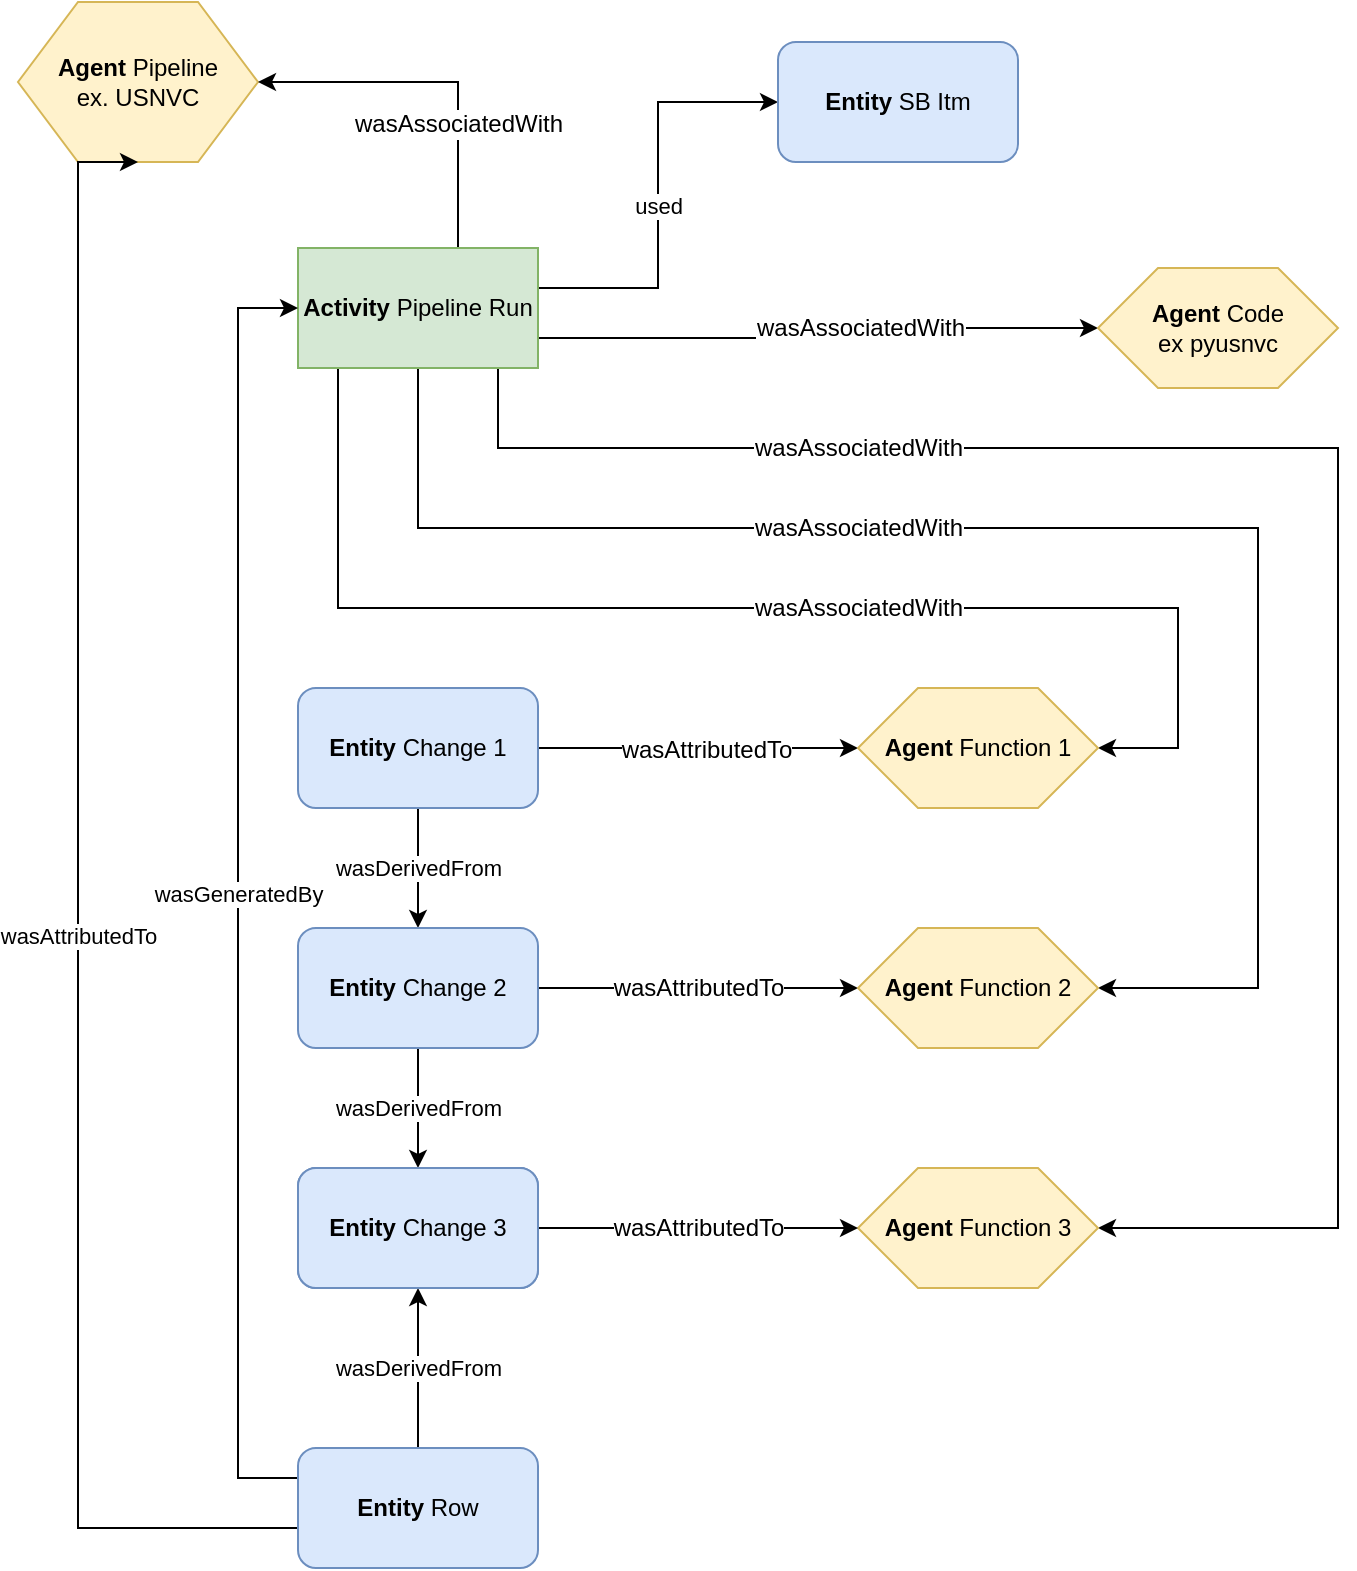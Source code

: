 <mxfile version="12.1.4" type="device" pages="1"><diagram id="0tl3v6qDf67NswkEvc6C" name="Page-1"><mxGraphModel dx="690" dy="731" grid="1" gridSize="10" guides="1" tooltips="1" connect="1" arrows="1" fold="1" page="1" pageScale="1" pageWidth="850" pageHeight="1100" math="0" shadow="0"><root><mxCell id="0"/><mxCell id="1" parent="0"/><mxCell id="I8bwFhItfGBIMIAxTISR-4" value="&lt;b&gt;Agent&lt;/b&gt; Pipeline&lt;br&gt;ex. USNVC" style="shape=hexagon;perimeter=hexagonPerimeter2;whiteSpace=wrap;html=1;fillColor=#fff2cc;strokeColor=#d6b656;" vertex="1" parent="1"><mxGeometry x="20" y="17" width="120" height="80" as="geometry"/></mxCell><mxCell id="I8bwFhItfGBIMIAxTISR-6" style="edgeStyle=orthogonalEdgeStyle;rounded=0;orthogonalLoop=1;jettySize=auto;html=1;exitX=0.5;exitY=0;exitDx=0;exitDy=0;entryX=1;entryY=0.5;entryDx=0;entryDy=0;" edge="1" parent="1" source="I8bwFhItfGBIMIAxTISR-5" target="I8bwFhItfGBIMIAxTISR-4"><mxGeometry relative="1" as="geometry"><mxPoint x="180" y="40" as="targetPoint"/><Array as="points"><mxPoint x="240" y="140"/><mxPoint x="240" y="57"/></Array></mxGeometry></mxCell><mxCell id="I8bwFhItfGBIMIAxTISR-7" value="wasAssociatedWith" style="text;html=1;resizable=0;points=[];align=center;verticalAlign=middle;labelBackgroundColor=#ffffff;" vertex="1" connectable="0" parent="I8bwFhItfGBIMIAxTISR-6"><mxGeometry x="-0.086" y="3" relative="1" as="geometry"><mxPoint x="3" y="11" as="offset"/></mxGeometry></mxCell><mxCell id="I8bwFhItfGBIMIAxTISR-16" value="used" style="edgeStyle=orthogonalEdgeStyle;rounded=0;orthogonalLoop=1;jettySize=auto;html=1;exitX=1;exitY=0.5;exitDx=0;exitDy=0;entryX=0;entryY=0.5;entryDx=0;entryDy=0;" edge="1" parent="1" source="I8bwFhItfGBIMIAxTISR-5" target="I8bwFhItfGBIMIAxTISR-8"><mxGeometry relative="1" as="geometry"><Array as="points"><mxPoint x="280" y="160"/><mxPoint x="340" y="160"/><mxPoint x="340" y="67"/></Array></mxGeometry></mxCell><mxCell id="I8bwFhItfGBIMIAxTISR-71" style="edgeStyle=orthogonalEdgeStyle;rounded=0;orthogonalLoop=1;jettySize=auto;html=1;exitX=1;exitY=0.75;exitDx=0;exitDy=0;fontColor=#FF3333;" edge="1" parent="1" source="I8bwFhItfGBIMIAxTISR-5" target="I8bwFhItfGBIMIAxTISR-62"><mxGeometry relative="1" as="geometry"/></mxCell><mxCell id="I8bwFhItfGBIMIAxTISR-72" value="&lt;span style=&quot;color: rgb(0 , 0 , 0)&quot;&gt;wasAssociatedWith&lt;/span&gt;" style="text;html=1;resizable=0;points=[];align=center;verticalAlign=middle;labelBackgroundColor=#ffffff;fontColor=#FF3333;" vertex="1" connectable="0" parent="I8bwFhItfGBIMIAxTISR-71"><mxGeometry x="0.07" y="-3" relative="1" as="geometry"><mxPoint x="13" y="-3" as="offset"/></mxGeometry></mxCell><mxCell id="I8bwFhItfGBIMIAxTISR-96" style="edgeStyle=orthogonalEdgeStyle;rounded=0;orthogonalLoop=1;jettySize=auto;html=1;exitX=0.25;exitY=1;exitDx=0;exitDy=0;fontColor=#FF3333;entryX=1;entryY=0.5;entryDx=0;entryDy=0;" edge="1" parent="1" source="I8bwFhItfGBIMIAxTISR-5" target="I8bwFhItfGBIMIAxTISR-50"><mxGeometry relative="1" as="geometry"><mxPoint x="600" y="360" as="targetPoint"/><Array as="points"><mxPoint x="180" y="200"/><mxPoint x="180" y="320"/><mxPoint x="600" y="320"/><mxPoint x="600" y="390"/></Array></mxGeometry></mxCell><mxCell id="I8bwFhItfGBIMIAxTISR-101" value="&lt;span style=&quot;color: rgb(0 , 0 , 0)&quot;&gt;wasAssociatedWith&lt;/span&gt;" style="text;html=1;resizable=0;points=[];align=center;verticalAlign=middle;labelBackgroundColor=#ffffff;fontColor=#FF3333;" vertex="1" connectable="0" parent="I8bwFhItfGBIMIAxTISR-96"><mxGeometry x="0.142" y="-2" relative="1" as="geometry"><mxPoint x="13" y="-2" as="offset"/></mxGeometry></mxCell><mxCell id="I8bwFhItfGBIMIAxTISR-97" style="edgeStyle=orthogonalEdgeStyle;rounded=0;orthogonalLoop=1;jettySize=auto;html=1;exitX=0.5;exitY=1;exitDx=0;exitDy=0;entryX=1;entryY=0.5;entryDx=0;entryDy=0;fontColor=#FF3333;" edge="1" parent="1" source="I8bwFhItfGBIMIAxTISR-5" target="I8bwFhItfGBIMIAxTISR-55"><mxGeometry relative="1" as="geometry"><Array as="points"><mxPoint x="220" y="280"/><mxPoint x="640" y="280"/><mxPoint x="640" y="510"/></Array></mxGeometry></mxCell><mxCell id="I8bwFhItfGBIMIAxTISR-100" value="&lt;span style=&quot;color: rgb(0 , 0 , 0)&quot;&gt;wasAssociatedWith&lt;/span&gt;" style="text;html=1;resizable=0;points=[];align=center;verticalAlign=middle;labelBackgroundColor=#ffffff;fontColor=#FF3333;" vertex="1" connectable="0" parent="I8bwFhItfGBIMIAxTISR-97"><mxGeometry x="-0.299" y="4" relative="1" as="geometry"><mxPoint x="16" y="4" as="offset"/></mxGeometry></mxCell><mxCell id="I8bwFhItfGBIMIAxTISR-98" style="edgeStyle=orthogonalEdgeStyle;rounded=0;orthogonalLoop=1;jettySize=auto;html=1;exitX=0.75;exitY=1;exitDx=0;exitDy=0;entryX=1;entryY=0.5;entryDx=0;entryDy=0;fontColor=#FF3333;" edge="1" parent="1" source="I8bwFhItfGBIMIAxTISR-5" target="I8bwFhItfGBIMIAxTISR-59"><mxGeometry relative="1" as="geometry"><Array as="points"><mxPoint x="260" y="200"/><mxPoint x="260" y="240"/><mxPoint x="680" y="240"/><mxPoint x="680" y="630"/></Array></mxGeometry></mxCell><mxCell id="I8bwFhItfGBIMIAxTISR-99" value="&lt;font color=&quot;#000000&quot;&gt;wasAssociatedWith&lt;/font&gt;" style="text;html=1;resizable=0;points=[];align=center;verticalAlign=middle;labelBackgroundColor=#ffffff;fontColor=#FF3333;" vertex="1" connectable="0" parent="I8bwFhItfGBIMIAxTISR-98"><mxGeometry x="-0.541" y="1" relative="1" as="geometry"><mxPoint x="5" y="1" as="offset"/></mxGeometry></mxCell><mxCell id="I8bwFhItfGBIMIAxTISR-5" value="&lt;b&gt;Activity&lt;/b&gt;&amp;nbsp;Pipeline Run" style="rounded=0;whiteSpace=wrap;html=1;fillColor=#d5e8d4;strokeColor=#82b366;" vertex="1" parent="1"><mxGeometry x="160" y="140" width="120" height="60" as="geometry"/></mxCell><mxCell id="I8bwFhItfGBIMIAxTISR-8" value="&lt;b&gt;Entity&lt;/b&gt;&amp;nbsp;SB Itm" style="rounded=1;whiteSpace=wrap;html=1;fillColor=#dae8fc;strokeColor=#6c8ebf;" vertex="1" parent="1"><mxGeometry x="400" y="37" width="120" height="60" as="geometry"/></mxCell><mxCell id="I8bwFhItfGBIMIAxTISR-83" style="edgeStyle=orthogonalEdgeStyle;rounded=0;orthogonalLoop=1;jettySize=auto;html=1;exitX=1;exitY=0.5;exitDx=0;exitDy=0;entryX=0;entryY=0.5;entryDx=0;entryDy=0;fontColor=#FF3333;" edge="1" parent="1" source="I8bwFhItfGBIMIAxTISR-39" target="I8bwFhItfGBIMIAxTISR-50"><mxGeometry relative="1" as="geometry"/></mxCell><mxCell id="I8bwFhItfGBIMIAxTISR-86" value="&lt;font color=&quot;#000000&quot;&gt;wasAttributedTo&lt;/font&gt;" style="text;html=1;resizable=0;points=[];align=center;verticalAlign=middle;labelBackgroundColor=#ffffff;fontColor=#FF3333;" vertex="1" connectable="0" parent="I8bwFhItfGBIMIAxTISR-83"><mxGeometry x="0.05" y="-1" relative="1" as="geometry"><mxPoint as="offset"/></mxGeometry></mxCell><mxCell id="I8bwFhItfGBIMIAxTISR-87" value="&lt;font color=&quot;#000000&quot;&gt;wasDerivedFrom&lt;/font&gt;" style="edgeStyle=orthogonalEdgeStyle;rounded=0;orthogonalLoop=1;jettySize=auto;html=1;exitX=0.5;exitY=1;exitDx=0;exitDy=0;entryX=0.5;entryY=0;entryDx=0;entryDy=0;fontColor=#FF3333;" edge="1" parent="1" source="I8bwFhItfGBIMIAxTISR-39" target="I8bwFhItfGBIMIAxTISR-43"><mxGeometry relative="1" as="geometry"/></mxCell><mxCell id="I8bwFhItfGBIMIAxTISR-39" value="&lt;b&gt;Entity &lt;/b&gt;Change 1" style="rounded=1;whiteSpace=wrap;html=1;fillColor=#dae8fc;strokeColor=#6c8ebf;" vertex="1" parent="1"><mxGeometry x="160" y="360" width="120" height="60" as="geometry"/></mxCell><mxCell id="I8bwFhItfGBIMIAxTISR-84" value="&lt;span style=&quot;color: rgb(0 , 0 , 0) ; font-size: 12px&quot;&gt;wasAttributedTo&lt;/span&gt;" style="edgeStyle=orthogonalEdgeStyle;rounded=0;orthogonalLoop=1;jettySize=auto;html=1;exitX=1;exitY=0.5;exitDx=0;exitDy=0;entryX=0;entryY=0.5;entryDx=0;entryDy=0;fontColor=#FF3333;" edge="1" parent="1" source="I8bwFhItfGBIMIAxTISR-43" target="I8bwFhItfGBIMIAxTISR-55"><mxGeometry relative="1" as="geometry"><Array as="points"><mxPoint x="360" y="510"/><mxPoint x="360" y="510"/></Array></mxGeometry></mxCell><mxCell id="I8bwFhItfGBIMIAxTISR-88" value="&lt;span style=&quot;color: rgb(0 , 0 , 0)&quot;&gt;wasDerivedFrom&lt;/span&gt;" style="edgeStyle=orthogonalEdgeStyle;rounded=0;orthogonalLoop=1;jettySize=auto;html=1;exitX=0.5;exitY=1;exitDx=0;exitDy=0;fontColor=#FF3333;" edge="1" parent="1" source="I8bwFhItfGBIMIAxTISR-43" target="I8bwFhItfGBIMIAxTISR-80"><mxGeometry relative="1" as="geometry"/></mxCell><mxCell id="I8bwFhItfGBIMIAxTISR-43" value="&lt;b&gt;Entity &lt;/b&gt;Change 2" style="rounded=1;whiteSpace=wrap;html=1;fillColor=#dae8fc;strokeColor=#6c8ebf;" vertex="1" parent="1"><mxGeometry x="160" y="480" width="120" height="60" as="geometry"/></mxCell><mxCell id="I8bwFhItfGBIMIAxTISR-48" value="&lt;b&gt;Entity &lt;/b&gt;Row Post Change 3" style="rounded=1;whiteSpace=wrap;html=1;fillColor=#dae8fc;strokeColor=#6c8ebf;" vertex="1" parent="1"><mxGeometry x="160" y="600" width="120" height="60" as="geometry"/></mxCell><mxCell id="I8bwFhItfGBIMIAxTISR-50" value="&lt;b&gt;Agent&lt;/b&gt;&amp;nbsp;Function 1" style="shape=hexagon;perimeter=hexagonPerimeter2;whiteSpace=wrap;html=1;fillColor=#fff2cc;strokeColor=#d6b656;" vertex="1" parent="1"><mxGeometry x="440" y="360" width="120" height="60" as="geometry"/></mxCell><mxCell id="I8bwFhItfGBIMIAxTISR-55" value="&lt;b&gt;Agent&lt;/b&gt;&amp;nbsp;Function 2" style="shape=hexagon;perimeter=hexagonPerimeter2;whiteSpace=wrap;html=1;fillColor=#fff2cc;strokeColor=#d6b656;" vertex="1" parent="1"><mxGeometry x="440" y="480" width="120" height="60" as="geometry"/></mxCell><mxCell id="I8bwFhItfGBIMIAxTISR-59" value="&lt;b&gt;Agent&lt;/b&gt;&amp;nbsp;Function 3" style="shape=hexagon;perimeter=hexagonPerimeter2;whiteSpace=wrap;html=1;fillColor=#fff2cc;strokeColor=#d6b656;" vertex="1" parent="1"><mxGeometry x="440" y="600" width="120" height="60" as="geometry"/></mxCell><mxCell id="I8bwFhItfGBIMIAxTISR-62" value="&lt;b&gt;Agent &lt;/b&gt;Code&lt;br&gt;ex pyusnvc" style="shape=hexagon;perimeter=hexagonPerimeter2;whiteSpace=wrap;html=1;fillColor=#fff2cc;strokeColor=#d6b656;" vertex="1" parent="1"><mxGeometry x="560" y="150" width="120" height="60" as="geometry"/></mxCell><mxCell id="I8bwFhItfGBIMIAxTISR-82" value="&lt;font color=&quot;#000000&quot;&gt;wasDerivedFrom&lt;/font&gt;" style="edgeStyle=orthogonalEdgeStyle;rounded=0;orthogonalLoop=1;jettySize=auto;html=1;exitX=0.5;exitY=0;exitDx=0;exitDy=0;entryX=0.5;entryY=1;entryDx=0;entryDy=0;fontColor=#FF3333;" edge="1" parent="1" source="I8bwFhItfGBIMIAxTISR-78" target="I8bwFhItfGBIMIAxTISR-80"><mxGeometry relative="1" as="geometry"/></mxCell><mxCell id="I8bwFhItfGBIMIAxTISR-102" value="&lt;font color=&quot;#000000&quot;&gt;wasAttributedTo&lt;/font&gt;" style="edgeStyle=orthogonalEdgeStyle;rounded=0;orthogonalLoop=1;jettySize=auto;html=1;exitX=0;exitY=0.5;exitDx=0;exitDy=0;entryX=0.5;entryY=1;entryDx=0;entryDy=0;fontColor=#FF3333;" edge="1" parent="1" source="I8bwFhItfGBIMIAxTISR-78" target="I8bwFhItfGBIMIAxTISR-4"><mxGeometry relative="1" as="geometry"><Array as="points"><mxPoint x="160" y="780"/><mxPoint x="50" y="780"/><mxPoint x="50" y="97"/></Array></mxGeometry></mxCell><mxCell id="I8bwFhItfGBIMIAxTISR-103" value="&lt;font color=&quot;#000000&quot;&gt;wasGeneratedBy&lt;/font&gt;" style="edgeStyle=orthogonalEdgeStyle;rounded=0;orthogonalLoop=1;jettySize=auto;html=1;exitX=0;exitY=0.25;exitDx=0;exitDy=0;entryX=0;entryY=0.5;entryDx=0;entryDy=0;fontColor=#FF3333;" edge="1" parent="1" source="I8bwFhItfGBIMIAxTISR-78" target="I8bwFhItfGBIMIAxTISR-5"><mxGeometry relative="1" as="geometry"><Array as="points"><mxPoint x="130" y="755"/><mxPoint x="130" y="170"/></Array></mxGeometry></mxCell><mxCell id="I8bwFhItfGBIMIAxTISR-78" value="&lt;b&gt;Entity&lt;/b&gt;&amp;nbsp;Row" style="rounded=1;whiteSpace=wrap;html=1;fillColor=#dae8fc;strokeColor=#6c8ebf;" vertex="1" parent="1"><mxGeometry x="160" y="740" width="120" height="60" as="geometry"/></mxCell><mxCell id="I8bwFhItfGBIMIAxTISR-85" value="&lt;span style=&quot;color: rgb(0 , 0 , 0) ; font-size: 12px&quot;&gt;wasAttributedTo&lt;/span&gt;" style="edgeStyle=orthogonalEdgeStyle;rounded=0;orthogonalLoop=1;jettySize=auto;html=1;exitX=1;exitY=0.5;exitDx=0;exitDy=0;entryX=0;entryY=0.5;entryDx=0;entryDy=0;fontColor=#FF3333;" edge="1" parent="1" source="I8bwFhItfGBIMIAxTISR-80" target="I8bwFhItfGBIMIAxTISR-59"><mxGeometry relative="1" as="geometry"/></mxCell><mxCell id="I8bwFhItfGBIMIAxTISR-80" value="&lt;b&gt;Entity &lt;/b&gt;Change 3" style="rounded=1;whiteSpace=wrap;html=1;fillColor=#dae8fc;strokeColor=#6c8ebf;" vertex="1" parent="1"><mxGeometry x="160" y="600" width="120" height="60" as="geometry"/></mxCell></root></mxGraphModel></diagram></mxfile>